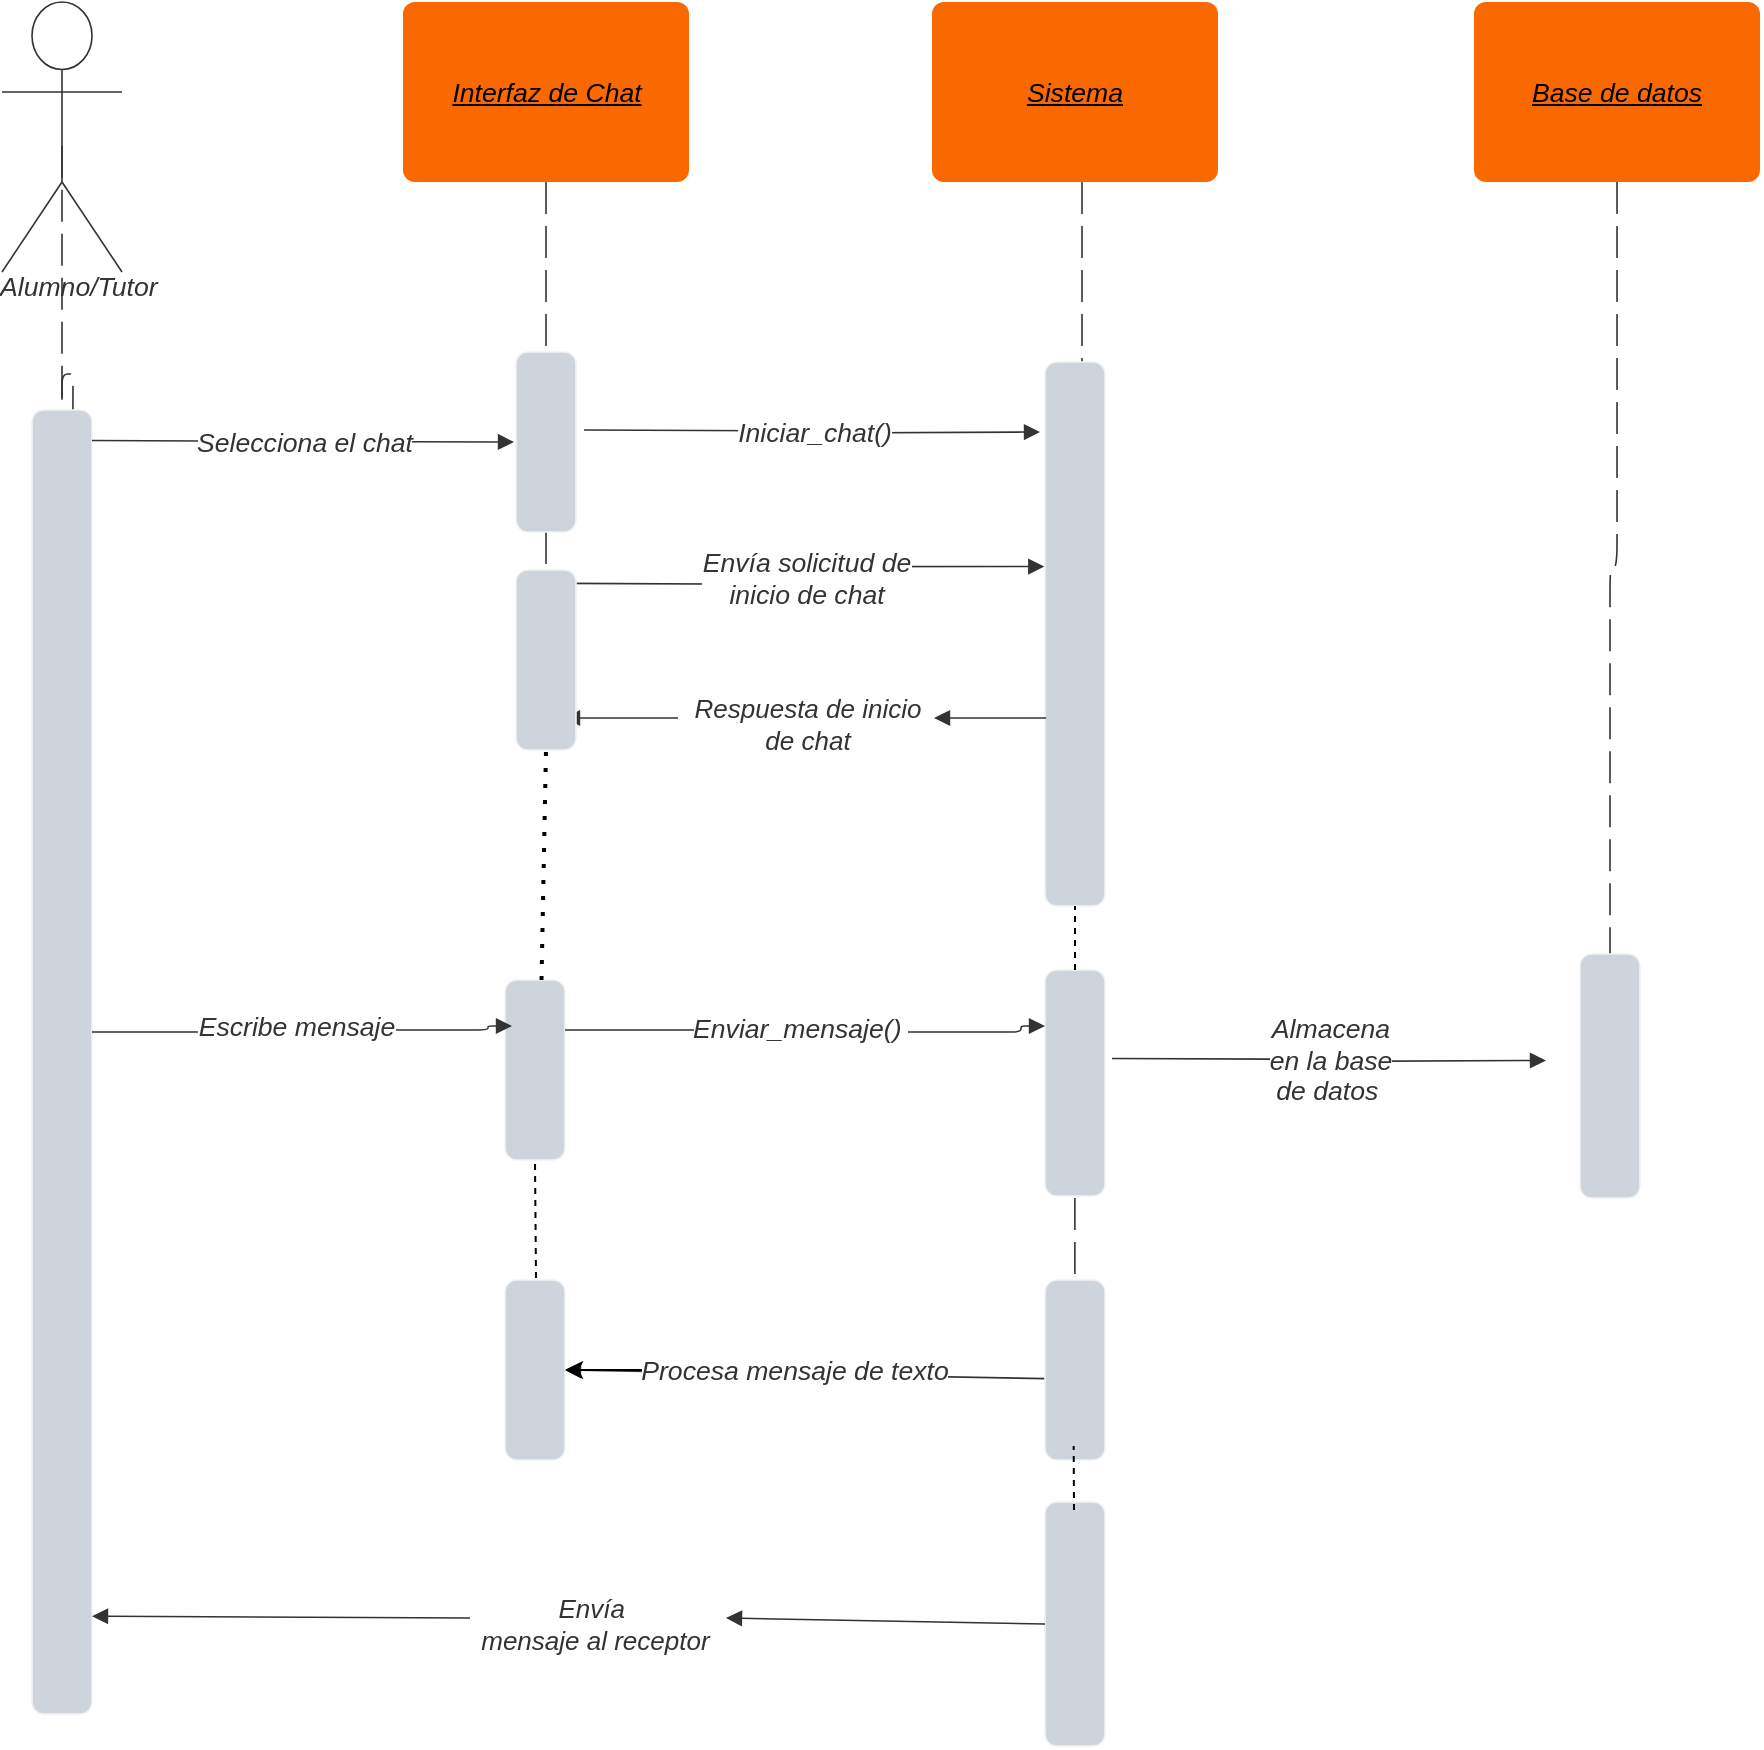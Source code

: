 <mxfile version="22.0.4" type="github">
  <diagram name="Page-1" id="pwl34D0nIpq8MzUBNVUg">
    <mxGraphModel dx="1235" dy="675" grid="0" gridSize="10" guides="1" tooltips="1" connect="1" arrows="1" fold="1" page="0" pageScale="1" pageWidth="827" pageHeight="1169" math="0" shadow="0">
      <root>
        <mxCell id="0" />
        <mxCell id="1" parent="0" />
        <mxCell id="7AM2JiQvm8H476ATyaQK-1" value="" style="html=1;jettySize=18;whiteSpace=wrap;fontSize=13;fontFamily=helvetica;strokeColor=#333333;strokeOpacity=100;dashed=1;fixDash=1;dashPattern=16 6;strokeWidth=0.8;rounded=1;arcSize=24;edgeStyle=orthogonalEdgeStyle;startArrow=none;endArrow=none;exitX=0.5;exitY=1;exitPerimeter=0;lucidId=Yu5MXQ6BOCr2;" parent="1" edge="1">
          <mxGeometry width="100" height="100" relative="1" as="geometry">
            <Array as="points" />
            <mxPoint x="794.44" y="820" as="targetPoint" />
            <mxPoint x="794.44" y="763" as="sourcePoint" />
          </mxGeometry>
        </mxCell>
        <mxCell id="7AM2JiQvm8H476ATyaQK-4" value="Interfaz de Chat" style="html=1;overflow=block;blockSpacing=1;whiteSpace=wrap;fontSize=13.3;fontColor=#000000;fontStyle=6;align=center;spacing=0;strokeOpacity=0;fillOpacity=100;rounded=1;absoluteArcSize=1;arcSize=12;fillColor=#fa6800;strokeWidth=0.8;strokeColor=#C73500;" parent="1" vertex="1">
          <mxGeometry x="458.5" y="165" width="143" height="90" as="geometry" />
        </mxCell>
        <mxCell id="7AM2JiQvm8H476ATyaQK-5" value="Sistema" style="html=1;overflow=block;blockSpacing=1;whiteSpace=wrap;fontSize=13.3;fontColor=#000000;fontStyle=6;align=center;spacing=0;strokeOpacity=0;fillOpacity=100;rounded=1;absoluteArcSize=1;arcSize=12;fillColor=#fa6800;strokeWidth=0.8;strokeColor=#C73500;" parent="1" vertex="1">
          <mxGeometry x="723" y="165" width="143" height="90" as="geometry" />
        </mxCell>
        <mxCell id="7AM2JiQvm8H476ATyaQK-6" value="Base de datos" style="html=1;overflow=block;blockSpacing=1;whiteSpace=wrap;fontSize=13.3;fontColor=#000000;fontStyle=6;align=center;spacing=0;strokeOpacity=0;fillOpacity=100;rounded=1;absoluteArcSize=1;arcSize=12;fillColor=#fa6800;strokeWidth=0.8;strokeColor=#C73500;" parent="1" vertex="1">
          <mxGeometry x="994" y="165" width="143" height="90" as="geometry" />
        </mxCell>
        <mxCell id="7AM2JiQvm8H476ATyaQK-7" value="Alumno/Tutor" style="html=1;overflow=block;blockSpacing=1;shape=umlActor;labelPosition=center;verticalLabelPosition=bottom;verticalAlign=top;whiteSpace=nowrap;fontSize=13.3;fontColor=#333333;fontStyle=2;align=center;spacing=0;strokeColor=#333333;strokeOpacity=100;fillOpacity=100;rounded=1;absoluteArcSize=1;arcSize=12;fillColor=#ffffff;strokeWidth=0.8;lucidId=Yu5MdgyV5tNR;" parent="1" vertex="1">
          <mxGeometry x="258" y="165" width="60" height="135" as="geometry" />
        </mxCell>
        <mxCell id="7AM2JiQvm8H476ATyaQK-8" value="" style="html=1;jettySize=18;whiteSpace=wrap;fontSize=13;strokeColor=#333333;strokeOpacity=100;dashed=1;fixDash=1;dashPattern=16 6;strokeWidth=0.8;rounded=1;arcSize=10;edgeStyle=orthogonalEdgeStyle;startArrow=none;endArrow=none;exitX=0.5;exitY=0.532;exitPerimeter=0;lucidId=Yu5Migy3NWk_;" parent="1" edge="1">
          <mxGeometry width="100" height="100" relative="1" as="geometry">
            <Array as="points" />
            <mxPoint x="293" y="958" as="targetPoint" />
            <mxPoint x="293" y="856.88" as="sourcePoint" />
          </mxGeometry>
        </mxCell>
        <mxCell id="7AM2JiQvm8H476ATyaQK-9" value="" style="html=1;jettySize=18;whiteSpace=wrap;fontSize=13;strokeColor=#333333;strokeOpacity=100;strokeWidth=0.8;rounded=1;arcSize=10;edgeStyle=orthogonalEdgeStyle;startArrow=none;endArrow=block;endFill=1;lucidId=Yu5M0A2JVvTe;" parent="1" edge="1">
          <mxGeometry width="100" height="100" relative="1" as="geometry">
            <Array as="points" />
            <mxPoint x="549" y="379" as="sourcePoint" />
            <mxPoint x="777" y="380" as="targetPoint" />
          </mxGeometry>
        </mxCell>
        <mxCell id="7AM2JiQvm8H476ATyaQK-10" value="Iniciar_chat()" style="text;html=1;resizable=0;labelBackgroundColor=default;align=center;verticalAlign=middle;fontStyle=2;fontColor=#333333;fontSize=13.3;" parent="7AM2JiQvm8H476ATyaQK-9" vertex="1">
          <mxGeometry relative="1" as="geometry">
            <mxPoint as="offset" />
          </mxGeometry>
        </mxCell>
        <mxCell id="7AM2JiQvm8H476ATyaQK-11" value="" style="html=1;jettySize=18;whiteSpace=wrap;fontSize=13;strokeColor=#333333;strokeOpacity=100;strokeWidth=0.8;rounded=1;arcSize=10;edgeStyle=orthogonalEdgeStyle;startArrow=none;endArrow=block;endFill=1;exitX=1.012;exitY=0.429;exitPerimeter=0;entryX=-0.012;entryY=0.376;entryPerimeter=0;lucidId=Yu5M8hheeUyh;" parent="1" target="7AM2JiQvm8H476ATyaQK-39" edge="1">
          <mxGeometry width="100" height="100" relative="1" as="geometry">
            <Array as="points" />
            <mxPoint x="539.86" y="455.676" as="sourcePoint" />
          </mxGeometry>
        </mxCell>
        <mxCell id="7AM2JiQvm8H476ATyaQK-12" value="Envía solicitud de &lt;br&gt;inicio de chat" style="text;html=1;resizable=0;labelBackgroundColor=default;align=center;verticalAlign=middle;fontStyle=2;fontColor=#333333;fontSize=13.3;" parent="7AM2JiQvm8H476ATyaQK-11" vertex="1">
          <mxGeometry relative="1" as="geometry">
            <mxPoint as="offset" />
          </mxGeometry>
        </mxCell>
        <mxCell id="7AM2JiQvm8H476ATyaQK-26" value="" style="html=1;jettySize=18;whiteSpace=wrap;fontSize=13;strokeColor=#333333;strokeOpacity=100;dashed=1;fixDash=1;dashPattern=16 6;strokeWidth=0.8;rounded=1;arcSize=10;edgeStyle=orthogonalEdgeStyle;startArrow=none;endArrow=none;exitX=0.5;exitY=0.532;exitPerimeter=0;lucidId=Yu5Migy3NWk_;" parent="1" source="7AM2JiQvm8H476ATyaQK-37" edge="1">
          <mxGeometry width="100" height="100" relative="1" as="geometry">
            <Array as="points" />
            <mxPoint x="293" y="593" as="targetPoint" />
            <mxPoint x="288" y="265" as="sourcePoint" />
          </mxGeometry>
        </mxCell>
        <mxCell id="7AM2JiQvm8H476ATyaQK-30" value="" style="html=1;jettySize=18;whiteSpace=wrap;fontSize=13;strokeColor=#333333;strokeOpacity=100;dashed=1;fixDash=1;dashPattern=16 6;strokeWidth=0.8;rounded=1;arcSize=10;edgeStyle=orthogonalEdgeStyle;startArrow=none;endArrow=none;exitX=0.5;exitY=0.532;exitPerimeter=0;lucidId=Yu5Migy3NWk_;" parent="1" edge="1">
          <mxGeometry width="100" height="100" relative="1" as="geometry">
            <Array as="points" />
            <mxPoint x="293" y="809.0" as="targetPoint" />
            <mxPoint x="293" y="640.88" as="sourcePoint" />
          </mxGeometry>
        </mxCell>
        <mxCell id="7AM2JiQvm8H476ATyaQK-34" value="" style="html=1;jettySize=18;whiteSpace=wrap;fontSize=13;fontFamily=helvetica;strokeColor=#333333;strokeOpacity=100;dashed=1;fixDash=1;dashPattern=16 6;strokeWidth=0.8;rounded=0;startArrow=none;endArrow=none;exitX=0.5;exitY=1;exitPerimeter=0;entryX=0.5;entryY=0;lucidId=Yu5M4GIAFP0a;entryDx=0;entryDy=0;" parent="1" source="7AM2JiQvm8H476ATyaQK-71" edge="1" target="7AM2JiQvm8H476ATyaQK-73">
          <mxGeometry width="100" height="100" relative="1" as="geometry">
            <Array as="points" />
            <mxPoint x="525" y="255" as="sourcePoint" />
            <mxPoint x="524.5" y="456.408" as="targetPoint" />
          </mxGeometry>
        </mxCell>
        <mxCell id="7AM2JiQvm8H476ATyaQK-36" value="" style="html=1;jettySize=18;whiteSpace=wrap;fontSize=13;strokeColor=#333333;strokeOpacity=100;dashed=1;fixDash=1;dashPattern=16 6;strokeWidth=0.8;rounded=1;arcSize=10;edgeStyle=orthogonalEdgeStyle;startArrow=none;endArrow=none;exitX=0.5;exitY=0.532;exitPerimeter=0;lucidId=Yu5Migy3NWk_;" parent="1" source="7AM2JiQvm8H476ATyaQK-7" target="7AM2JiQvm8H476ATyaQK-37" edge="1">
          <mxGeometry width="100" height="100" relative="1" as="geometry">
            <Array as="points" />
            <mxPoint x="293" y="593" as="targetPoint" />
            <mxPoint x="288" y="265" as="sourcePoint" />
          </mxGeometry>
        </mxCell>
        <mxCell id="7AM2JiQvm8H476ATyaQK-37" value="" style="html=1;overflow=block;blockSpacing=1;whiteSpace=wrap;fontSize=13;spacing=0;strokeColor=#f2f2f2;strokeOpacity=100;fillOpacity=100;rounded=1;absoluteArcSize=1;arcSize=12;fillColor=#ced4db;strokeWidth=0.8;lucidId=Yu5MhR-oMSno;" parent="1" vertex="1">
          <mxGeometry x="273" y="369" width="30" height="652" as="geometry" />
        </mxCell>
        <mxCell id="7AM2JiQvm8H476ATyaQK-38" value="" style="html=1;jettySize=18;whiteSpace=wrap;fontSize=13;fontFamily=helvetica;strokeColor=#333333;strokeOpacity=100;dashed=1;fixDash=1;dashPattern=16 6;strokeWidth=0.8;rounded=0;startArrow=none;endArrow=none;exitX=0.5;exitY=1;exitPerimeter=0;entryX=0.5;entryY=0.432;entryPerimeter=0;lucidId=Yu5M4GIAFP0a;" parent="1" edge="1">
          <mxGeometry width="100" height="100" relative="1" as="geometry">
            <Array as="points" />
            <mxPoint x="798" y="255" as="sourcePoint" />
            <mxPoint x="798" y="390" as="targetPoint" />
          </mxGeometry>
        </mxCell>
        <mxCell id="7AM2JiQvm8H476ATyaQK-39" value="" style="points=[[1.013,0.586,0]];html=1;overflow=block;blockSpacing=1;whiteSpace=wrap;fontSize=13;spacing=0;strokeColor=#f2f2f2;strokeOpacity=100;fillOpacity=100;rounded=1;absoluteArcSize=1;arcSize=12;fillColor=#ced4db;strokeWidth=0.8;lucidId=Yu5MsRc69goB;" parent="1" vertex="1">
          <mxGeometry x="779.5" y="345" width="30" height="272" as="geometry" />
        </mxCell>
        <mxCell id="7AM2JiQvm8H476ATyaQK-42" value="" style="html=1;jettySize=18;whiteSpace=wrap;fontSize=13;fontFamily=helvetica;strokeColor=#333333;strokeOpacity=100;strokeWidth=0.8;rounded=0;startArrow=none;endArrow=block;endFill=1;exitX=0;exitY=0.5;entryX=1;entryY=0.5;lucidId=Yu5MB3FtIlV_;exitDx=0;exitDy=0;entryDx=0;entryDy=0;" parent="1" source="7AM2JiQvm8H476ATyaQK-43" edge="1">
          <mxGeometry width="100" height="100" relative="1" as="geometry">
            <Array as="points" />
            <mxPoint x="780" y="523" as="sourcePoint" />
            <mxPoint x="539" y="523" as="targetPoint" />
          </mxGeometry>
        </mxCell>
        <mxCell id="7AM2JiQvm8H476ATyaQK-44" value="" style="html=1;jettySize=18;whiteSpace=wrap;fontSize=13;fontFamily=helvetica;strokeColor=#333333;strokeOpacity=100;strokeWidth=0.8;rounded=0;startArrow=none;endArrow=block;endFill=1;exitX=0;exitY=0.5;entryX=1;entryY=0.5;lucidId=Yu5MB3FtIlV_;exitDx=0;exitDy=0;entryDx=0;entryDy=0;" parent="1" target="7AM2JiQvm8H476ATyaQK-43" edge="1">
          <mxGeometry width="100" height="100" relative="1" as="geometry">
            <Array as="points" />
            <mxPoint x="780" y="523" as="sourcePoint" />
            <mxPoint x="539" y="523" as="targetPoint" />
          </mxGeometry>
        </mxCell>
        <mxCell id="7AM2JiQvm8H476ATyaQK-43" value="&lt;div style=&quot;text-align: center;&quot;&gt;&lt;font color=&quot;#333333&quot;&gt;&lt;span style=&quot;font-size: 13px; background-color: rgb(255, 255, 255);&quot;&gt;&lt;i&gt;Respuesta de inicio de chat&lt;/i&gt;&lt;/span&gt;&lt;/font&gt;&lt;/div&gt;" style="text;whiteSpace=wrap;html=1;" parent="1" vertex="1">
          <mxGeometry x="596.0" y="504" width="128" height="38" as="geometry" />
        </mxCell>
        <mxCell id="7AM2JiQvm8H476ATyaQK-45" value="" style="html=1;overflow=block;blockSpacing=1;whiteSpace=wrap;fontSize=13;spacing=0;strokeColor=#f2f2f2;strokeOpacity=100;fillOpacity=100;rounded=1;absoluteArcSize=1;arcSize=12;fillColor=#ced4db;strokeWidth=0.8;lucidId=Yu5MydJHa4al;" parent="1" vertex="1">
          <mxGeometry x="509.5" y="654" width="30" height="90" as="geometry" />
        </mxCell>
        <mxCell id="7AM2JiQvm8H476ATyaQK-46" value="" style="html=1;overflow=block;blockSpacing=1;whiteSpace=wrap;fontSize=13;spacing=0;strokeColor=#f2f2f2;strokeOpacity=100;fillOpacity=100;rounded=1;absoluteArcSize=1;arcSize=12;fillColor=#ced4db;strokeWidth=0.8;lucidId=Yu5MydJHa4al;" parent="1" vertex="1">
          <mxGeometry x="779.5" y="649" width="30" height="113" as="geometry" />
        </mxCell>
        <mxCell id="7AM2JiQvm8H476ATyaQK-47" value="" style="html=1;jettySize=18;whiteSpace=wrap;fontSize=13;strokeColor=#333333;strokeOpacity=100;strokeWidth=0.8;rounded=1;arcSize=10;edgeStyle=orthogonalEdgeStyle;startArrow=none;endArrow=block;endFill=1;exitX=1.012;exitY=0.429;exitPerimeter=0;entryX=-0.012;entryY=0.376;entryPerimeter=0;lucidId=Yu5M8hheeUyh;" parent="1" edge="1">
          <mxGeometry width="100" height="100" relative="1" as="geometry">
            <Array as="points">
              <mxPoint x="660.5" y="679" />
              <mxPoint x="767.5" y="680" />
              <mxPoint x="767.5" y="677" />
            </Array>
            <mxPoint x="539.5" y="679" as="sourcePoint" />
            <mxPoint x="779.5" y="677" as="targetPoint" />
          </mxGeometry>
        </mxCell>
        <mxCell id="7AM2JiQvm8H476ATyaQK-48" value="Enviar_mensaje()&amp;nbsp;" style="text;html=1;resizable=0;labelBackgroundColor=default;align=center;verticalAlign=middle;fontStyle=2;fontColor=#333333;fontSize=13.3;" parent="7AM2JiQvm8H476ATyaQK-47" vertex="1">
          <mxGeometry relative="1" as="geometry">
            <mxPoint x="-4" y="-2" as="offset" />
          </mxGeometry>
        </mxCell>
        <mxCell id="7AM2JiQvm8H476ATyaQK-49" value="" style="html=1;jettySize=18;whiteSpace=wrap;fontSize=13;fontFamily=helvetica;strokeColor=#333333;strokeOpacity=100;dashed=1;fixDash=1;dashPattern=16 6;strokeWidth=0.8;rounded=1;arcSize=24;edgeStyle=orthogonalEdgeStyle;startArrow=none;endArrow=none;exitX=0.5;exitY=1;exitPerimeter=0;lucidId=Yu5M5Qxgzhy9;" parent="1" source="7AM2JiQvm8H476ATyaQK-6" target="7AM2JiQvm8H476ATyaQK-16" edge="1">
          <mxGeometry width="100" height="100" relative="1" as="geometry">
            <Array as="points" />
            <mxPoint x="1065" y="947" as="targetPoint" />
            <mxPoint x="1066" y="255" as="sourcePoint" />
          </mxGeometry>
        </mxCell>
        <mxCell id="7AM2JiQvm8H476ATyaQK-16" value="" style="html=1;overflow=block;blockSpacing=1;whiteSpace=wrap;fontSize=13;spacing=0;strokeColor=#f2f2f2;strokeOpacity=100;fillOpacity=100;rounded=1;absoluteArcSize=1;arcSize=12;fillColor=#ced4db;strokeWidth=0.8;lucidId=Yu5MydJHa4al;" parent="1" vertex="1">
          <mxGeometry x="1047" y="641" width="30" height="122" as="geometry" />
        </mxCell>
        <mxCell id="7AM2JiQvm8H476ATyaQK-52" value="" style="html=1;jettySize=18;whiteSpace=wrap;fontSize=13;strokeColor=#333333;strokeOpacity=100;strokeWidth=0.8;rounded=1;arcSize=10;edgeStyle=orthogonalEdgeStyle;startArrow=none;endArrow=block;endFill=1;lucidId=Yu5M0A2JVvTe;" parent="1" edge="1">
          <mxGeometry width="100" height="100" relative="1" as="geometry">
            <Array as="points" />
            <mxPoint x="813" y="693.22" as="sourcePoint" />
            <mxPoint x="1030" y="694.22" as="targetPoint" />
          </mxGeometry>
        </mxCell>
        <mxCell id="7AM2JiQvm8H476ATyaQK-53" value="Almacena &lt;br&gt;en la base &lt;br&gt;de datos&amp;nbsp;" style="text;html=1;resizable=0;labelBackgroundColor=default;align=center;verticalAlign=middle;fontStyle=2;fontColor=#333333;fontSize=13.3;" parent="7AM2JiQvm8H476ATyaQK-52" vertex="1">
          <mxGeometry relative="1" as="geometry">
            <mxPoint as="offset" />
          </mxGeometry>
        </mxCell>
        <mxCell id="7AM2JiQvm8H476ATyaQK-60" value="" style="html=1;overflow=block;blockSpacing=1;whiteSpace=wrap;fontSize=13;spacing=0;strokeColor=#f2f2f2;strokeOpacity=100;fillOpacity=100;rounded=1;absoluteArcSize=1;arcSize=12;fillColor=#ced4db;strokeWidth=0.8;lucidId=Yu5MydJHa4al;" parent="1" vertex="1">
          <mxGeometry x="779.5" y="915" width="30" height="122" as="geometry" />
        </mxCell>
        <mxCell id="7AM2JiQvm8H476ATyaQK-61" value="" style="html=1;jettySize=18;whiteSpace=wrap;fontSize=13;fontFamily=helvetica;strokeColor=#333333;strokeOpacity=100;strokeWidth=0.8;rounded=0;startArrow=none;endArrow=block;endFill=1;exitX=0;exitY=0.5;entryX=1;entryY=0.925;lucidId=Yu5MB3FtIlV_;exitDx=0;exitDy=0;entryDx=0;entryDy=0;entryPerimeter=0;" parent="1" source="7AM2JiQvm8H476ATyaQK-59" target="7AM2JiQvm8H476ATyaQK-37" edge="1">
          <mxGeometry width="100" height="100" relative="1" as="geometry">
            <Array as="points" />
            <mxPoint x="780.5" y="880" as="sourcePoint" />
            <mxPoint x="539.5" y="880" as="targetPoint" />
          </mxGeometry>
        </mxCell>
        <mxCell id="7AM2JiQvm8H476ATyaQK-67" value="" style="endArrow=none;dashed=1;html=1;dashPattern=1 3;strokeWidth=2;rounded=0;entryX=0.5;entryY=1;entryDx=0;entryDy=0;exitX=0.5;exitY=0;exitDx=0;exitDy=0;" parent="1" edge="1" target="7AM2JiQvm8H476ATyaQK-73">
          <mxGeometry width="50" height="50" relative="1" as="geometry">
            <mxPoint x="527.75" y="654" as="sourcePoint" />
            <mxPoint x="532.25" y="539" as="targetPoint" />
          </mxGeometry>
        </mxCell>
        <mxCell id="7AM2JiQvm8H476ATyaQK-68" value="" style="endArrow=none;dashed=1;html=1;rounded=0;exitX=0.5;exitY=0;exitDx=0;exitDy=0;" parent="1" source="7AM2JiQvm8H476ATyaQK-46" target="7AM2JiQvm8H476ATyaQK-39" edge="1">
          <mxGeometry width="50" height="50" relative="1" as="geometry">
            <mxPoint x="747" y="671" as="sourcePoint" />
            <mxPoint x="797" y="621" as="targetPoint" />
          </mxGeometry>
        </mxCell>
        <mxCell id="7AM2JiQvm8H476ATyaQK-72" value="" style="html=1;jettySize=18;whiteSpace=wrap;fontSize=13;fontFamily=helvetica;strokeColor=#333333;strokeOpacity=100;dashed=1;fixDash=1;dashPattern=16 6;strokeWidth=0.8;rounded=0;startArrow=none;endArrow=none;exitX=0.5;exitY=1;exitPerimeter=0;entryX=0.5;entryY=0.432;entryPerimeter=0;lucidId=Yu5M4GIAFP0a;" parent="1" source="7AM2JiQvm8H476ATyaQK-4" target="7AM2JiQvm8H476ATyaQK-71" edge="1">
          <mxGeometry width="100" height="100" relative="1" as="geometry">
            <Array as="points" />
            <mxPoint x="525" y="255" as="sourcePoint" />
            <mxPoint x="524.5" y="456.408" as="targetPoint" />
          </mxGeometry>
        </mxCell>
        <mxCell id="7AM2JiQvm8H476ATyaQK-71" value="" style="html=1;overflow=block;blockSpacing=1;whiteSpace=wrap;fontSize=13;spacing=0;strokeColor=#f2f2f2;strokeOpacity=100;fillOpacity=100;rounded=1;absoluteArcSize=1;arcSize=12;fillColor=#ced4db;strokeWidth=0.8;lucidId=Yu5MydJHa4al;" parent="1" vertex="1">
          <mxGeometry x="515" y="340" width="30" height="90" as="geometry" />
        </mxCell>
        <mxCell id="7AM2JiQvm8H476ATyaQK-73" value="" style="html=1;overflow=block;blockSpacing=1;whiteSpace=wrap;fontSize=13;spacing=0;strokeColor=#f2f2f2;strokeOpacity=100;fillOpacity=100;rounded=1;absoluteArcSize=1;arcSize=12;fillColor=#ced4db;strokeWidth=0.8;lucidId=Yu5MydJHa4al;" parent="1" vertex="1">
          <mxGeometry x="515" y="449" width="30" height="90" as="geometry" />
        </mxCell>
        <mxCell id="7AM2JiQvm8H476ATyaQK-74" value="" style="html=1;jettySize=18;whiteSpace=wrap;fontSize=13;fontFamily=helvetica;strokeColor=#333333;strokeOpacity=100;strokeWidth=0.8;rounded=0;startArrow=none;endArrow=block;endFill=1;exitX=0;exitY=0.5;entryX=1;entryY=0.5;lucidId=Yu5MB3FtIlV_;exitDx=0;exitDy=0;entryDx=0;entryDy=0;" parent="1" target="7AM2JiQvm8H476ATyaQK-78" edge="1">
          <mxGeometry width="100" height="100" relative="1" as="geometry">
            <Array as="points" />
            <mxPoint x="779.5" y="853.33" as="sourcePoint" />
            <mxPoint x="663" y="854.33" as="targetPoint" />
          </mxGeometry>
        </mxCell>
        <mxCell id="7AM2JiQvm8H476ATyaQK-77" value="" style="html=1;jettySize=18;whiteSpace=wrap;fontSize=13;fontFamily=helvetica;strokeColor=#333333;strokeOpacity=100;strokeWidth=0.8;rounded=0;startArrow=none;endArrow=block;endFill=1;exitX=0;exitY=0.5;entryX=1;entryY=0.5;lucidId=Yu5MB3FtIlV_;exitDx=0;exitDy=0;entryDx=0;entryDy=0;" parent="1" source="7AM2JiQvm8H476ATyaQK-60" target="7AM2JiQvm8H476ATyaQK-59" edge="1">
          <mxGeometry width="100" height="100" relative="1" as="geometry">
            <Array as="points" />
            <mxPoint x="780" y="976" as="sourcePoint" />
            <mxPoint x="303" y="972" as="targetPoint" />
          </mxGeometry>
        </mxCell>
        <mxCell id="7AM2JiQvm8H476ATyaQK-59" value="&lt;div style=&quot;text-align: center;&quot;&gt;&lt;span style=&quot;background-color: initial; font-size: 13px;&quot;&gt;&lt;font color=&quot;#333333&quot;&gt;&lt;i&gt;Envía&lt;/i&gt;&lt;/font&gt;&lt;/span&gt;&lt;/div&gt;&lt;div style=&quot;text-align: center;&quot;&gt;&lt;font color=&quot;#333333&quot;&gt;&lt;span style=&quot;font-size: 13px; background-color: rgb(255, 255, 255);&quot;&gt;&lt;i&gt;&amp;nbsp;mensaje al receptor&lt;/i&gt;&lt;/span&gt;&lt;/font&gt;&lt;/div&gt;" style="text;whiteSpace=wrap;html=1;" parent="1" vertex="1">
          <mxGeometry x="492.0" y="954" width="128" height="38" as="geometry" />
        </mxCell>
        <mxCell id="7AM2JiQvm8H476ATyaQK-78" value="" style="html=1;overflow=block;blockSpacing=1;whiteSpace=wrap;fontSize=13;spacing=0;strokeColor=#f2f2f2;strokeOpacity=100;fillOpacity=100;rounded=1;absoluteArcSize=1;arcSize=12;fillColor=#ced4db;strokeWidth=0.8;lucidId=Yu5MydJHa4al;" parent="1" vertex="1">
          <mxGeometry x="509.5" y="804" width="30" height="90" as="geometry" />
        </mxCell>
        <mxCell id="7AM2JiQvm8H476ATyaQK-79" value="" style="html=1;overflow=block;blockSpacing=1;whiteSpace=wrap;fontSize=13;spacing=0;strokeColor=#f2f2f2;strokeOpacity=100;fillOpacity=100;rounded=1;absoluteArcSize=1;arcSize=12;fillColor=#ced4db;strokeWidth=0.8;lucidId=Yu5MydJHa4al;" parent="1" vertex="1">
          <mxGeometry x="779.5" y="804" width="30" height="90" as="geometry" />
        </mxCell>
        <mxCell id="7AM2JiQvm8H476ATyaQK-81" value="" style="edgeStyle=orthogonalEdgeStyle;rounded=0;orthogonalLoop=1;jettySize=auto;html=1;" parent="1" source="7AM2JiQvm8H476ATyaQK-80" target="7AM2JiQvm8H476ATyaQK-78" edge="1">
          <mxGeometry relative="1" as="geometry" />
        </mxCell>
        <mxCell id="7AM2JiQvm8H476ATyaQK-80" value="Procesa mensaje de texto" style="text;html=1;resizable=0;labelBackgroundColor=default;align=center;verticalAlign=middle;fontStyle=2;fontColor=#333333;fontSize=13.3;" parent="1" vertex="1">
          <mxGeometry x="654.003" y="849.003" as="geometry" />
        </mxCell>
        <mxCell id="7AM2JiQvm8H476ATyaQK-82" value="" style="endArrow=none;dashed=1;html=1;rounded=0;entryX=0.5;entryY=1;entryDx=0;entryDy=0;" parent="1" target="7AM2JiQvm8H476ATyaQK-45" edge="1">
          <mxGeometry width="50" height="50" relative="1" as="geometry">
            <mxPoint x="525" y="803" as="sourcePoint" />
            <mxPoint x="530" y="744" as="targetPoint" />
          </mxGeometry>
        </mxCell>
        <mxCell id="7AM2JiQvm8H476ATyaQK-84" value="" style="endArrow=none;dashed=1;html=1;rounded=0;entryX=0.5;entryY=1;entryDx=0;entryDy=0;" parent="1" edge="1">
          <mxGeometry width="50" height="50" relative="1" as="geometry">
            <mxPoint x="794" y="919" as="sourcePoint" />
            <mxPoint x="793.83" y="887" as="targetPoint" />
          </mxGeometry>
        </mxCell>
        <mxCell id="kPuXvE7Y-AmsmrZDPbPI-1" value="" style="html=1;jettySize=18;whiteSpace=wrap;fontSize=13;strokeColor=#333333;strokeOpacity=100;strokeWidth=0.8;rounded=1;arcSize=10;edgeStyle=orthogonalEdgeStyle;startArrow=none;endArrow=block;endFill=1;entryX=-0.012;entryY=0.376;entryPerimeter=0;lucidId=Yu5M8hheeUyh;" edge="1" parent="1">
          <mxGeometry width="100" height="100" relative="1" as="geometry">
            <Array as="points">
              <mxPoint x="394" y="679" />
              <mxPoint x="501" y="680" />
              <mxPoint x="501" y="677" />
            </Array>
            <mxPoint x="303" y="680" as="sourcePoint" />
            <mxPoint x="513" y="677" as="targetPoint" />
          </mxGeometry>
        </mxCell>
        <mxCell id="kPuXvE7Y-AmsmrZDPbPI-2" value="Escribe mensaje" style="text;html=1;resizable=0;labelBackgroundColor=default;align=center;verticalAlign=middle;fontStyle=2;fontColor=#333333;fontSize=13.3;" vertex="1" parent="kPuXvE7Y-AmsmrZDPbPI-1">
          <mxGeometry relative="1" as="geometry">
            <mxPoint x="-4" y="-2" as="offset" />
          </mxGeometry>
        </mxCell>
        <mxCell id="kPuXvE7Y-AmsmrZDPbPI-3" value="" style="html=1;jettySize=18;whiteSpace=wrap;fontSize=13;strokeColor=#333333;strokeOpacity=100;strokeWidth=0.8;rounded=1;arcSize=10;edgeStyle=orthogonalEdgeStyle;startArrow=none;endArrow=block;endFill=1;lucidId=Yu5M0A2JVvTe;" edge="1" parent="1">
          <mxGeometry width="100" height="100" relative="1" as="geometry">
            <Array as="points" />
            <mxPoint x="303" y="384.24" as="sourcePoint" />
            <mxPoint x="514" y="385" as="targetPoint" />
          </mxGeometry>
        </mxCell>
        <mxCell id="kPuXvE7Y-AmsmrZDPbPI-4" value="Selecciona el chat" style="text;html=1;resizable=0;labelBackgroundColor=default;align=center;verticalAlign=middle;fontStyle=2;fontColor=#333333;fontSize=13.3;" vertex="1" parent="kPuXvE7Y-AmsmrZDPbPI-3">
          <mxGeometry relative="1" as="geometry">
            <mxPoint as="offset" />
          </mxGeometry>
        </mxCell>
      </root>
    </mxGraphModel>
  </diagram>
</mxfile>
